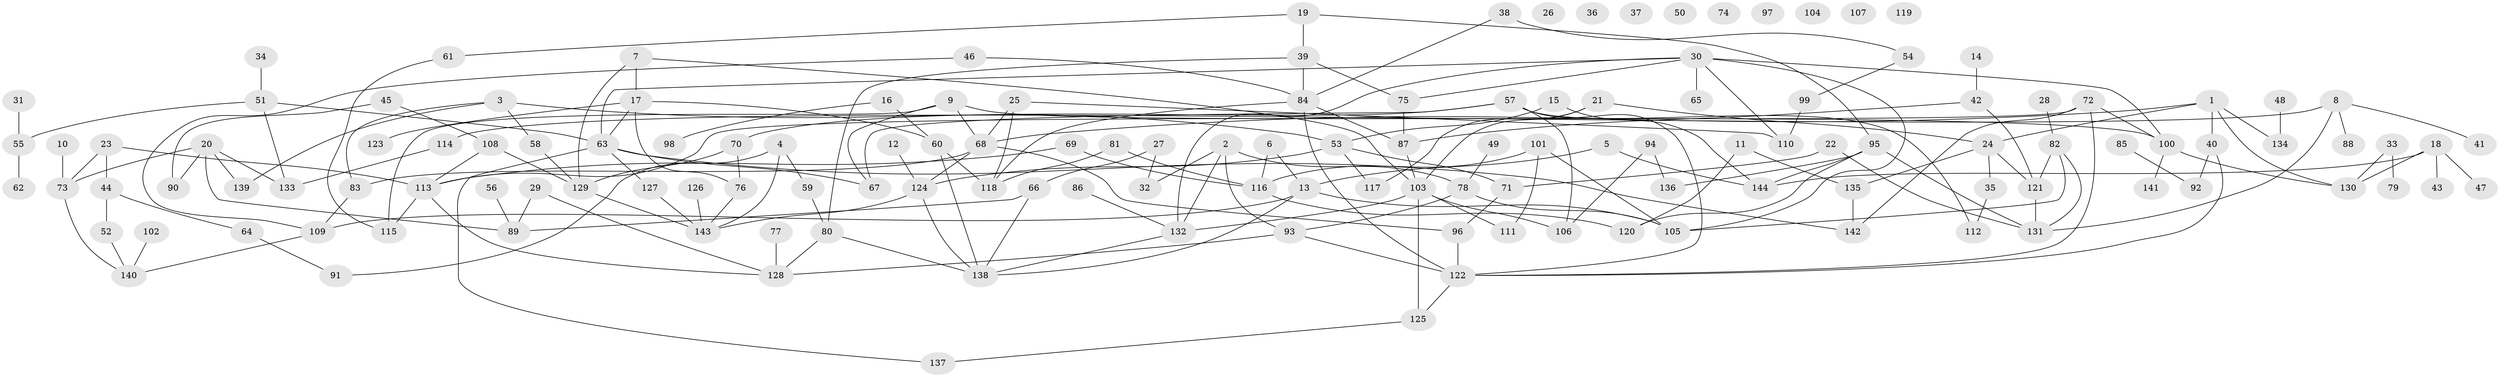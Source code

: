 // coarse degree distribution, {6: 0.08333333333333333, 3: 0.11458333333333333, 4: 0.14583333333333334, 2: 0.17708333333333334, 5: 0.10416666666666667, 1: 0.1875, 0: 0.09375, 10: 0.010416666666666666, 7: 0.07291666666666667, 8: 0.010416666666666666}
// Generated by graph-tools (version 1.1) at 2025/23/03/03/25 07:23:29]
// undirected, 144 vertices, 203 edges
graph export_dot {
graph [start="1"]
  node [color=gray90,style=filled];
  1;
  2;
  3;
  4;
  5;
  6;
  7;
  8;
  9;
  10;
  11;
  12;
  13;
  14;
  15;
  16;
  17;
  18;
  19;
  20;
  21;
  22;
  23;
  24;
  25;
  26;
  27;
  28;
  29;
  30;
  31;
  32;
  33;
  34;
  35;
  36;
  37;
  38;
  39;
  40;
  41;
  42;
  43;
  44;
  45;
  46;
  47;
  48;
  49;
  50;
  51;
  52;
  53;
  54;
  55;
  56;
  57;
  58;
  59;
  60;
  61;
  62;
  63;
  64;
  65;
  66;
  67;
  68;
  69;
  70;
  71;
  72;
  73;
  74;
  75;
  76;
  77;
  78;
  79;
  80;
  81;
  82;
  83;
  84;
  85;
  86;
  87;
  88;
  89;
  90;
  91;
  92;
  93;
  94;
  95;
  96;
  97;
  98;
  99;
  100;
  101;
  102;
  103;
  104;
  105;
  106;
  107;
  108;
  109;
  110;
  111;
  112;
  113;
  114;
  115;
  116;
  117;
  118;
  119;
  120;
  121;
  122;
  123;
  124;
  125;
  126;
  127;
  128;
  129;
  130;
  131;
  132;
  133;
  134;
  135;
  136;
  137;
  138;
  139;
  140;
  141;
  142;
  143;
  144;
  1 -- 24;
  1 -- 40;
  1 -- 68;
  1 -- 130;
  1 -- 134;
  2 -- 32;
  2 -- 78;
  2 -- 93;
  2 -- 132;
  3 -- 53;
  3 -- 58;
  3 -- 83;
  3 -- 139;
  4 -- 59;
  4 -- 91;
  4 -- 143;
  5 -- 13;
  5 -- 144;
  6 -- 13;
  6 -- 116;
  7 -- 17;
  7 -- 103;
  7 -- 129;
  8 -- 41;
  8 -- 88;
  8 -- 114;
  8 -- 131;
  9 -- 67;
  9 -- 68;
  9 -- 100;
  9 -- 115;
  10 -- 73;
  11 -- 120;
  11 -- 135;
  12 -- 124;
  13 -- 105;
  13 -- 109;
  13 -- 138;
  14 -- 42;
  15 -- 53;
  15 -- 144;
  16 -- 60;
  16 -- 98;
  17 -- 60;
  17 -- 63;
  17 -- 76;
  17 -- 123;
  18 -- 43;
  18 -- 47;
  18 -- 130;
  18 -- 144;
  19 -- 39;
  19 -- 61;
  19 -- 95;
  20 -- 73;
  20 -- 89;
  20 -- 90;
  20 -- 133;
  20 -- 139;
  21 -- 24;
  21 -- 103;
  21 -- 117;
  22 -- 71;
  22 -- 131;
  23 -- 44;
  23 -- 73;
  23 -- 113;
  24 -- 35;
  24 -- 121;
  24 -- 135;
  25 -- 68;
  25 -- 110;
  25 -- 118;
  27 -- 32;
  27 -- 66;
  28 -- 82;
  29 -- 89;
  29 -- 128;
  30 -- 63;
  30 -- 65;
  30 -- 75;
  30 -- 100;
  30 -- 105;
  30 -- 110;
  30 -- 132;
  31 -- 55;
  33 -- 79;
  33 -- 130;
  34 -- 51;
  35 -- 112;
  38 -- 54;
  38 -- 84;
  39 -- 75;
  39 -- 80;
  39 -- 84;
  40 -- 92;
  40 -- 122;
  42 -- 87;
  42 -- 121;
  44 -- 52;
  44 -- 64;
  45 -- 90;
  45 -- 108;
  46 -- 84;
  46 -- 109;
  48 -- 134;
  49 -- 78;
  51 -- 55;
  51 -- 63;
  51 -- 133;
  52 -- 140;
  53 -- 71;
  53 -- 117;
  53 -- 124;
  54 -- 99;
  55 -- 62;
  56 -- 89;
  57 -- 67;
  57 -- 70;
  57 -- 106;
  57 -- 112;
  57 -- 122;
  58 -- 129;
  59 -- 80;
  60 -- 118;
  60 -- 138;
  61 -- 115;
  63 -- 67;
  63 -- 127;
  63 -- 137;
  63 -- 142;
  64 -- 91;
  66 -- 89;
  66 -- 138;
  68 -- 83;
  68 -- 96;
  68 -- 124;
  69 -- 113;
  69 -- 116;
  70 -- 76;
  70 -- 129;
  71 -- 96;
  72 -- 100;
  72 -- 113;
  72 -- 122;
  72 -- 142;
  73 -- 140;
  75 -- 87;
  76 -- 143;
  77 -- 128;
  78 -- 93;
  78 -- 105;
  80 -- 128;
  80 -- 138;
  81 -- 116;
  81 -- 118;
  82 -- 105;
  82 -- 121;
  82 -- 131;
  83 -- 109;
  84 -- 87;
  84 -- 118;
  84 -- 122;
  85 -- 92;
  86 -- 132;
  87 -- 103;
  93 -- 122;
  93 -- 128;
  94 -- 106;
  94 -- 136;
  95 -- 120;
  95 -- 131;
  95 -- 136;
  95 -- 144;
  96 -- 122;
  99 -- 110;
  100 -- 130;
  100 -- 141;
  101 -- 105;
  101 -- 111;
  101 -- 116;
  102 -- 140;
  103 -- 106;
  103 -- 111;
  103 -- 125;
  103 -- 132;
  108 -- 113;
  108 -- 129;
  109 -- 140;
  113 -- 115;
  113 -- 128;
  114 -- 133;
  116 -- 120;
  121 -- 131;
  122 -- 125;
  124 -- 138;
  124 -- 143;
  125 -- 137;
  126 -- 143;
  127 -- 143;
  129 -- 143;
  132 -- 138;
  135 -- 142;
}
